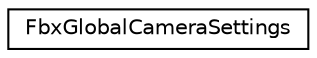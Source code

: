 digraph "クラス階層図"
{
  edge [fontname="Helvetica",fontsize="10",labelfontname="Helvetica",labelfontsize="10"];
  node [fontname="Helvetica",fontsize="10",shape=record];
  rankdir="LR";
  Node0 [label="FbxGlobalCameraSettings",height=0.2,width=0.4,color="black", fillcolor="white", style="filled",URL="$class_fbx_global_camera_settings.html"];
}
